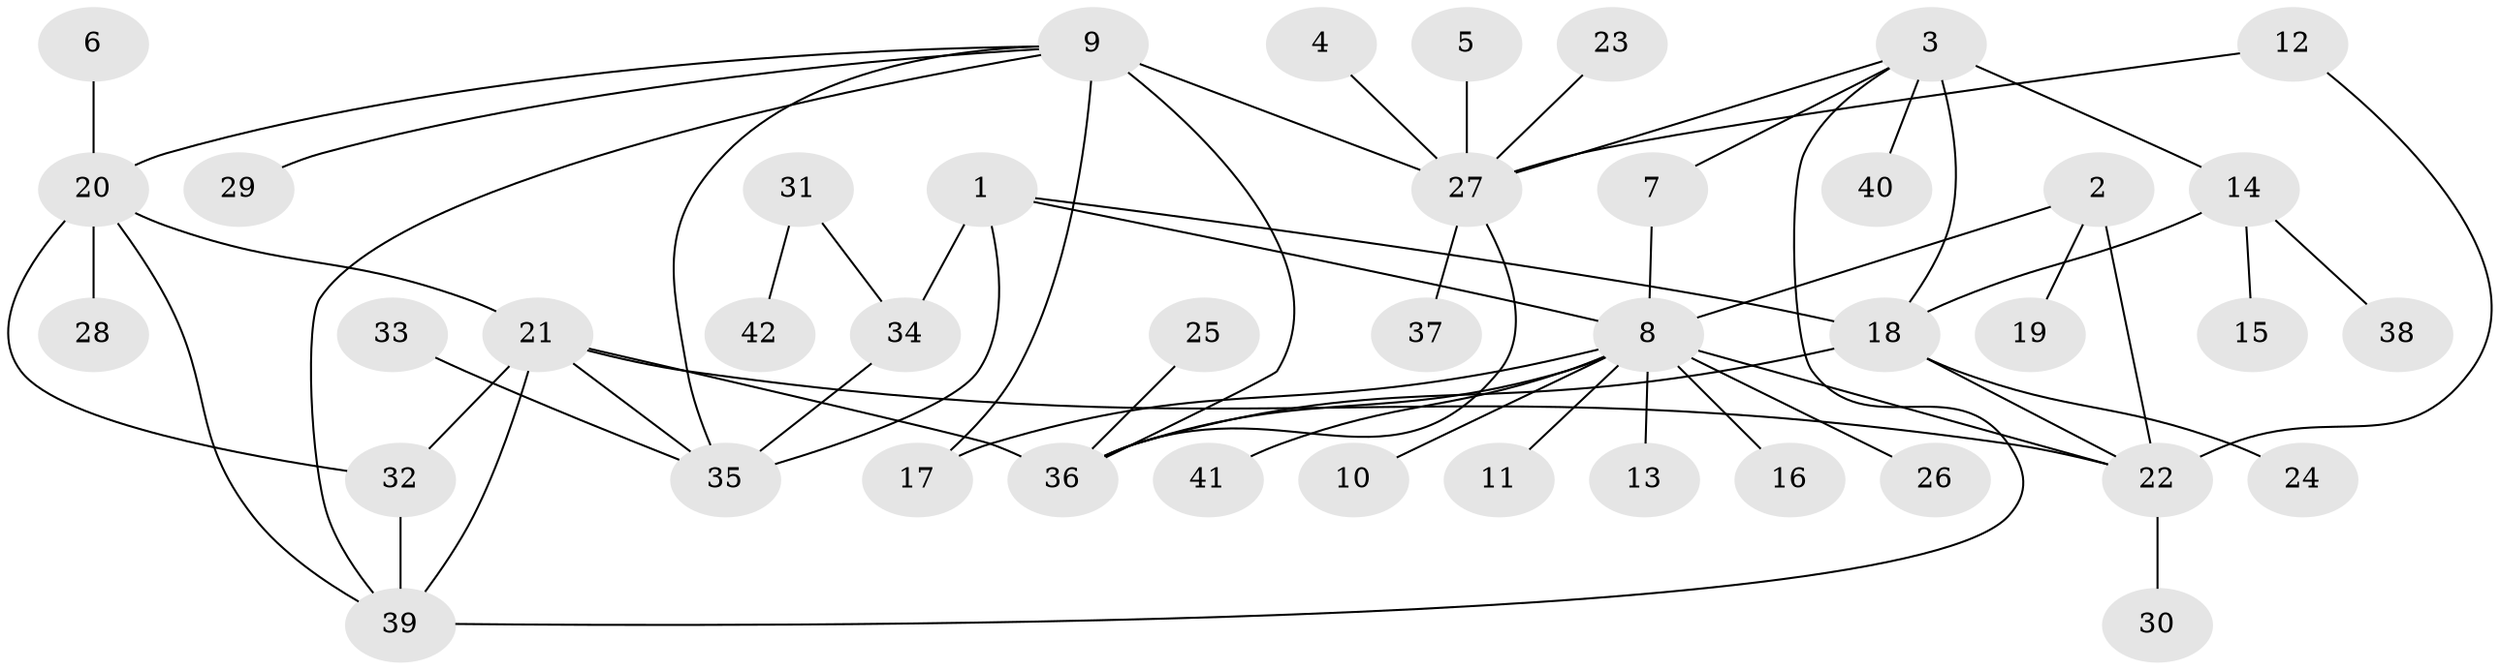 // original degree distribution, {4: 0.04819277108433735, 8: 0.03614457831325301, 5: 0.024096385542168676, 7: 0.04819277108433735, 9: 0.024096385542168676, 3: 0.060240963855421686, 16: 0.012048192771084338, 6: 0.012048192771084338, 11: 0.012048192771084338, 2: 0.1927710843373494, 1: 0.5301204819277109}
// Generated by graph-tools (version 1.1) at 2025/02/03/09/25 03:02:35]
// undirected, 42 vertices, 60 edges
graph export_dot {
graph [start="1"]
  node [color=gray90,style=filled];
  1;
  2;
  3;
  4;
  5;
  6;
  7;
  8;
  9;
  10;
  11;
  12;
  13;
  14;
  15;
  16;
  17;
  18;
  19;
  20;
  21;
  22;
  23;
  24;
  25;
  26;
  27;
  28;
  29;
  30;
  31;
  32;
  33;
  34;
  35;
  36;
  37;
  38;
  39;
  40;
  41;
  42;
  1 -- 8 [weight=1.0];
  1 -- 18 [weight=1.0];
  1 -- 34 [weight=2.0];
  1 -- 35 [weight=2.0];
  2 -- 8 [weight=2.0];
  2 -- 19 [weight=1.0];
  2 -- 22 [weight=2.0];
  3 -- 7 [weight=1.0];
  3 -- 14 [weight=2.0];
  3 -- 18 [weight=2.0];
  3 -- 27 [weight=1.0];
  3 -- 39 [weight=1.0];
  3 -- 40 [weight=1.0];
  4 -- 27 [weight=1.0];
  5 -- 27 [weight=1.0];
  6 -- 20 [weight=1.0];
  7 -- 8 [weight=1.0];
  8 -- 10 [weight=1.0];
  8 -- 11 [weight=1.0];
  8 -- 13 [weight=1.0];
  8 -- 16 [weight=1.0];
  8 -- 17 [weight=1.0];
  8 -- 22 [weight=1.0];
  8 -- 26 [weight=1.0];
  8 -- 36 [weight=2.0];
  8 -- 41 [weight=1.0];
  9 -- 17 [weight=1.0];
  9 -- 20 [weight=1.0];
  9 -- 27 [weight=2.0];
  9 -- 29 [weight=1.0];
  9 -- 35 [weight=1.0];
  9 -- 36 [weight=2.0];
  9 -- 39 [weight=1.0];
  12 -- 22 [weight=1.0];
  12 -- 27 [weight=1.0];
  14 -- 15 [weight=1.0];
  14 -- 18 [weight=1.0];
  14 -- 38 [weight=1.0];
  18 -- 22 [weight=1.0];
  18 -- 24 [weight=1.0];
  18 -- 36 [weight=1.0];
  20 -- 21 [weight=1.0];
  20 -- 28 [weight=1.0];
  20 -- 32 [weight=1.0];
  20 -- 39 [weight=1.0];
  21 -- 22 [weight=1.0];
  21 -- 32 [weight=1.0];
  21 -- 35 [weight=1.0];
  21 -- 36 [weight=1.0];
  21 -- 39 [weight=1.0];
  22 -- 30 [weight=1.0];
  23 -- 27 [weight=1.0];
  25 -- 36 [weight=1.0];
  27 -- 36 [weight=1.0];
  27 -- 37 [weight=1.0];
  31 -- 34 [weight=1.0];
  31 -- 42 [weight=1.0];
  32 -- 39 [weight=1.0];
  33 -- 35 [weight=1.0];
  34 -- 35 [weight=1.0];
}
